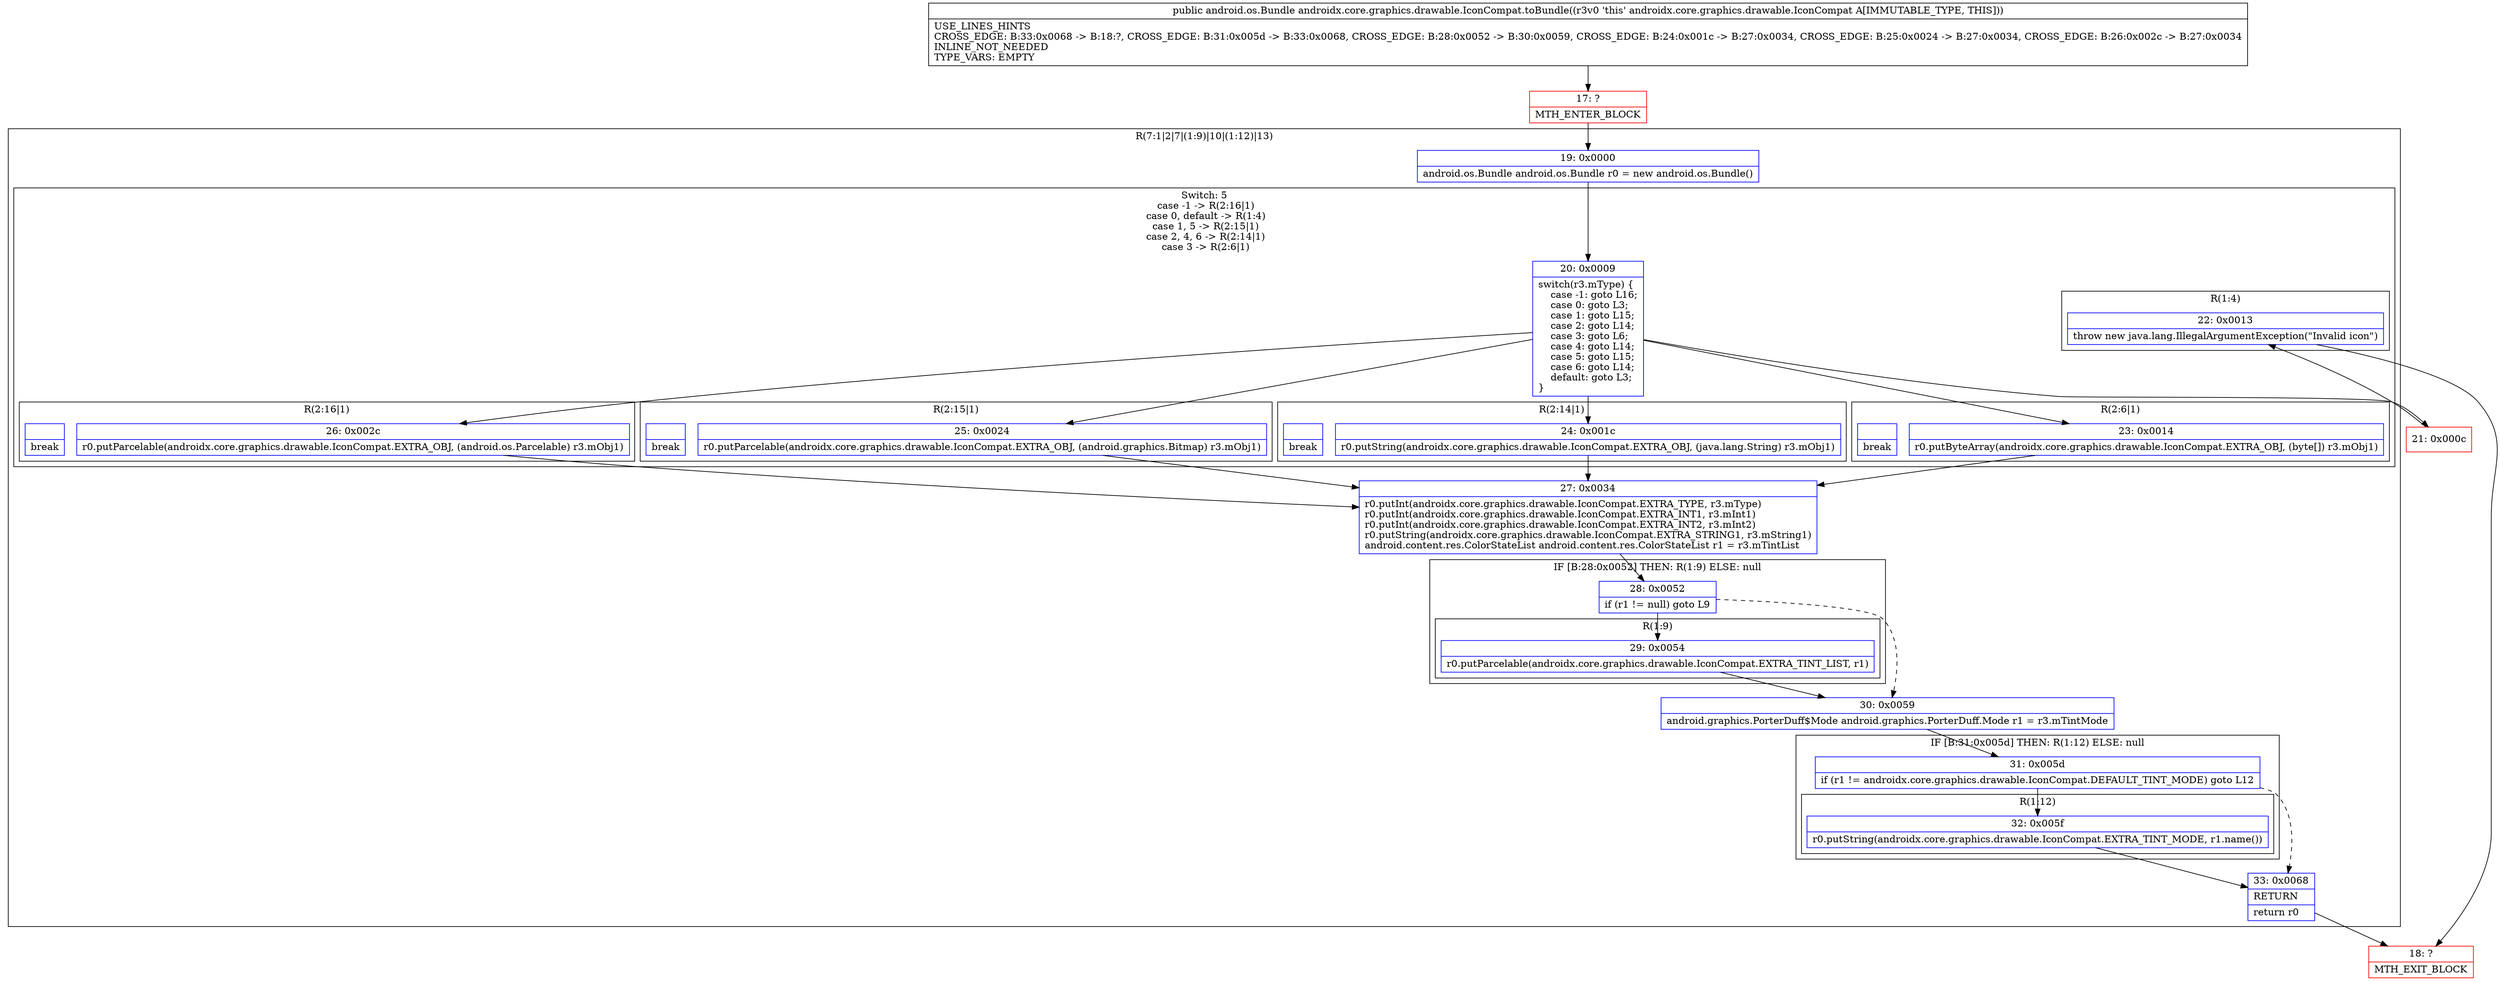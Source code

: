 digraph "CFG forandroidx.core.graphics.drawable.IconCompat.toBundle()Landroid\/os\/Bundle;" {
subgraph cluster_Region_646436453 {
label = "R(7:1|2|7|(1:9)|10|(1:12)|13)";
node [shape=record,color=blue];
Node_19 [shape=record,label="{19\:\ 0x0000|android.os.Bundle android.os.Bundle r0 = new android.os.Bundle()\l}"];
subgraph cluster_SwitchRegion_416340806 {
label = "Switch: 5
 case -1 -> R(2:16|1)
 case 0, default -> R(1:4)
 case 1, 5 -> R(2:15|1)
 case 2, 4, 6 -> R(2:14|1)
 case 3 -> R(2:6|1)";
node [shape=record,color=blue];
Node_20 [shape=record,label="{20\:\ 0x0009|switch(r3.mType) \{\l    case \-1: goto L16;\l    case 0: goto L3;\l    case 1: goto L15;\l    case 2: goto L14;\l    case 3: goto L6;\l    case 4: goto L14;\l    case 5: goto L15;\l    case 6: goto L14;\l    default: goto L3;\l\}\l}"];
subgraph cluster_Region_1991641416 {
label = "R(2:16|1)";
node [shape=record,color=blue];
Node_26 [shape=record,label="{26\:\ 0x002c|r0.putParcelable(androidx.core.graphics.drawable.IconCompat.EXTRA_OBJ, (android.os.Parcelable) r3.mObj1)\l}"];
Node_InsnContainer_1774137239 [shape=record,label="{|break\l}"];
}
subgraph cluster_Region_827804234 {
label = "R(1:4)";
node [shape=record,color=blue];
Node_22 [shape=record,label="{22\:\ 0x0013|throw new java.lang.IllegalArgumentException(\"Invalid icon\")\l}"];
}
subgraph cluster_Region_1634195661 {
label = "R(2:15|1)";
node [shape=record,color=blue];
Node_25 [shape=record,label="{25\:\ 0x0024|r0.putParcelable(androidx.core.graphics.drawable.IconCompat.EXTRA_OBJ, (android.graphics.Bitmap) r3.mObj1)\l}"];
Node_InsnContainer_1405245759 [shape=record,label="{|break\l}"];
}
subgraph cluster_Region_1261867433 {
label = "R(2:14|1)";
node [shape=record,color=blue];
Node_24 [shape=record,label="{24\:\ 0x001c|r0.putString(androidx.core.graphics.drawable.IconCompat.EXTRA_OBJ, (java.lang.String) r3.mObj1)\l}"];
Node_InsnContainer_1305916138 [shape=record,label="{|break\l}"];
}
subgraph cluster_Region_1394229844 {
label = "R(2:6|1)";
node [shape=record,color=blue];
Node_23 [shape=record,label="{23\:\ 0x0014|r0.putByteArray(androidx.core.graphics.drawable.IconCompat.EXTRA_OBJ, (byte[]) r3.mObj1)\l}"];
Node_InsnContainer_1560670032 [shape=record,label="{|break\l}"];
}
}
Node_27 [shape=record,label="{27\:\ 0x0034|r0.putInt(androidx.core.graphics.drawable.IconCompat.EXTRA_TYPE, r3.mType)\lr0.putInt(androidx.core.graphics.drawable.IconCompat.EXTRA_INT1, r3.mInt1)\lr0.putInt(androidx.core.graphics.drawable.IconCompat.EXTRA_INT2, r3.mInt2)\lr0.putString(androidx.core.graphics.drawable.IconCompat.EXTRA_STRING1, r3.mString1)\landroid.content.res.ColorStateList android.content.res.ColorStateList r1 = r3.mTintList\l}"];
subgraph cluster_IfRegion_899323332 {
label = "IF [B:28:0x0052] THEN: R(1:9) ELSE: null";
node [shape=record,color=blue];
Node_28 [shape=record,label="{28\:\ 0x0052|if (r1 != null) goto L9\l}"];
subgraph cluster_Region_362868022 {
label = "R(1:9)";
node [shape=record,color=blue];
Node_29 [shape=record,label="{29\:\ 0x0054|r0.putParcelable(androidx.core.graphics.drawable.IconCompat.EXTRA_TINT_LIST, r1)\l}"];
}
}
Node_30 [shape=record,label="{30\:\ 0x0059|android.graphics.PorterDuff$Mode android.graphics.PorterDuff.Mode r1 = r3.mTintMode\l}"];
subgraph cluster_IfRegion_882076097 {
label = "IF [B:31:0x005d] THEN: R(1:12) ELSE: null";
node [shape=record,color=blue];
Node_31 [shape=record,label="{31\:\ 0x005d|if (r1 != androidx.core.graphics.drawable.IconCompat.DEFAULT_TINT_MODE) goto L12\l}"];
subgraph cluster_Region_1247735551 {
label = "R(1:12)";
node [shape=record,color=blue];
Node_32 [shape=record,label="{32\:\ 0x005f|r0.putString(androidx.core.graphics.drawable.IconCompat.EXTRA_TINT_MODE, r1.name())\l}"];
}
}
Node_33 [shape=record,label="{33\:\ 0x0068|RETURN\l|return r0\l}"];
}
Node_17 [shape=record,color=red,label="{17\:\ ?|MTH_ENTER_BLOCK\l}"];
Node_21 [shape=record,color=red,label="{21\:\ 0x000c}"];
Node_18 [shape=record,color=red,label="{18\:\ ?|MTH_EXIT_BLOCK\l}"];
MethodNode[shape=record,label="{public android.os.Bundle androidx.core.graphics.drawable.IconCompat.toBundle((r3v0 'this' androidx.core.graphics.drawable.IconCompat A[IMMUTABLE_TYPE, THIS]))  | USE_LINES_HINTS\lCROSS_EDGE: B:33:0x0068 \-\> B:18:?, CROSS_EDGE: B:31:0x005d \-\> B:33:0x0068, CROSS_EDGE: B:28:0x0052 \-\> B:30:0x0059, CROSS_EDGE: B:24:0x001c \-\> B:27:0x0034, CROSS_EDGE: B:25:0x0024 \-\> B:27:0x0034, CROSS_EDGE: B:26:0x002c \-\> B:27:0x0034\lINLINE_NOT_NEEDED\lTYPE_VARS: EMPTY\l}"];
MethodNode -> Node_17;Node_19 -> Node_20;
Node_20 -> Node_21;
Node_20 -> Node_23;
Node_20 -> Node_24;
Node_20 -> Node_25;
Node_20 -> Node_26;
Node_26 -> Node_27;
Node_22 -> Node_18;
Node_25 -> Node_27;
Node_24 -> Node_27;
Node_23 -> Node_27;
Node_27 -> Node_28;
Node_28 -> Node_29;
Node_28 -> Node_30[style=dashed];
Node_29 -> Node_30;
Node_30 -> Node_31;
Node_31 -> Node_32;
Node_31 -> Node_33[style=dashed];
Node_32 -> Node_33;
Node_33 -> Node_18;
Node_17 -> Node_19;
Node_21 -> Node_22;
}

